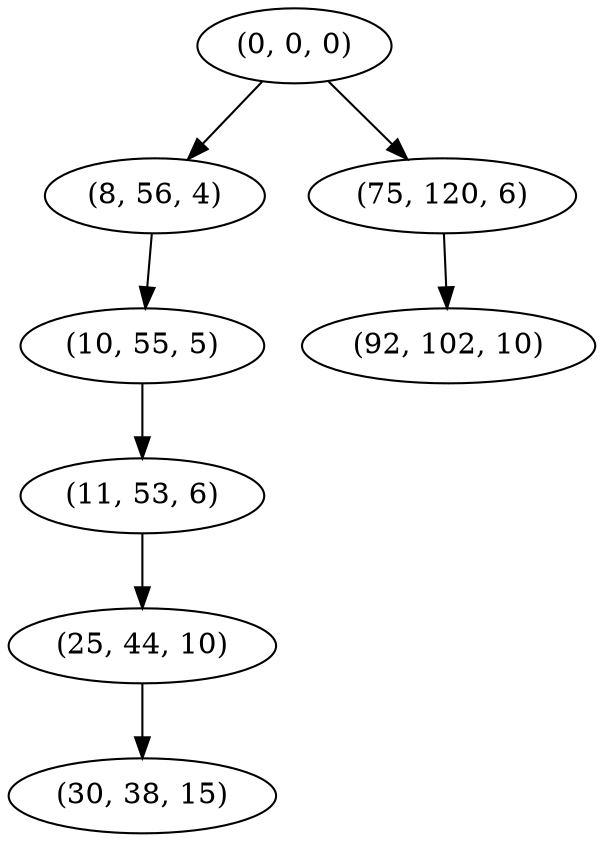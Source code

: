 digraph tree {
    "(0, 0, 0)";
    "(8, 56, 4)";
    "(10, 55, 5)";
    "(11, 53, 6)";
    "(25, 44, 10)";
    "(30, 38, 15)";
    "(75, 120, 6)";
    "(92, 102, 10)";
    "(0, 0, 0)" -> "(8, 56, 4)";
    "(0, 0, 0)" -> "(75, 120, 6)";
    "(8, 56, 4)" -> "(10, 55, 5)";
    "(10, 55, 5)" -> "(11, 53, 6)";
    "(11, 53, 6)" -> "(25, 44, 10)";
    "(25, 44, 10)" -> "(30, 38, 15)";
    "(75, 120, 6)" -> "(92, 102, 10)";
}
